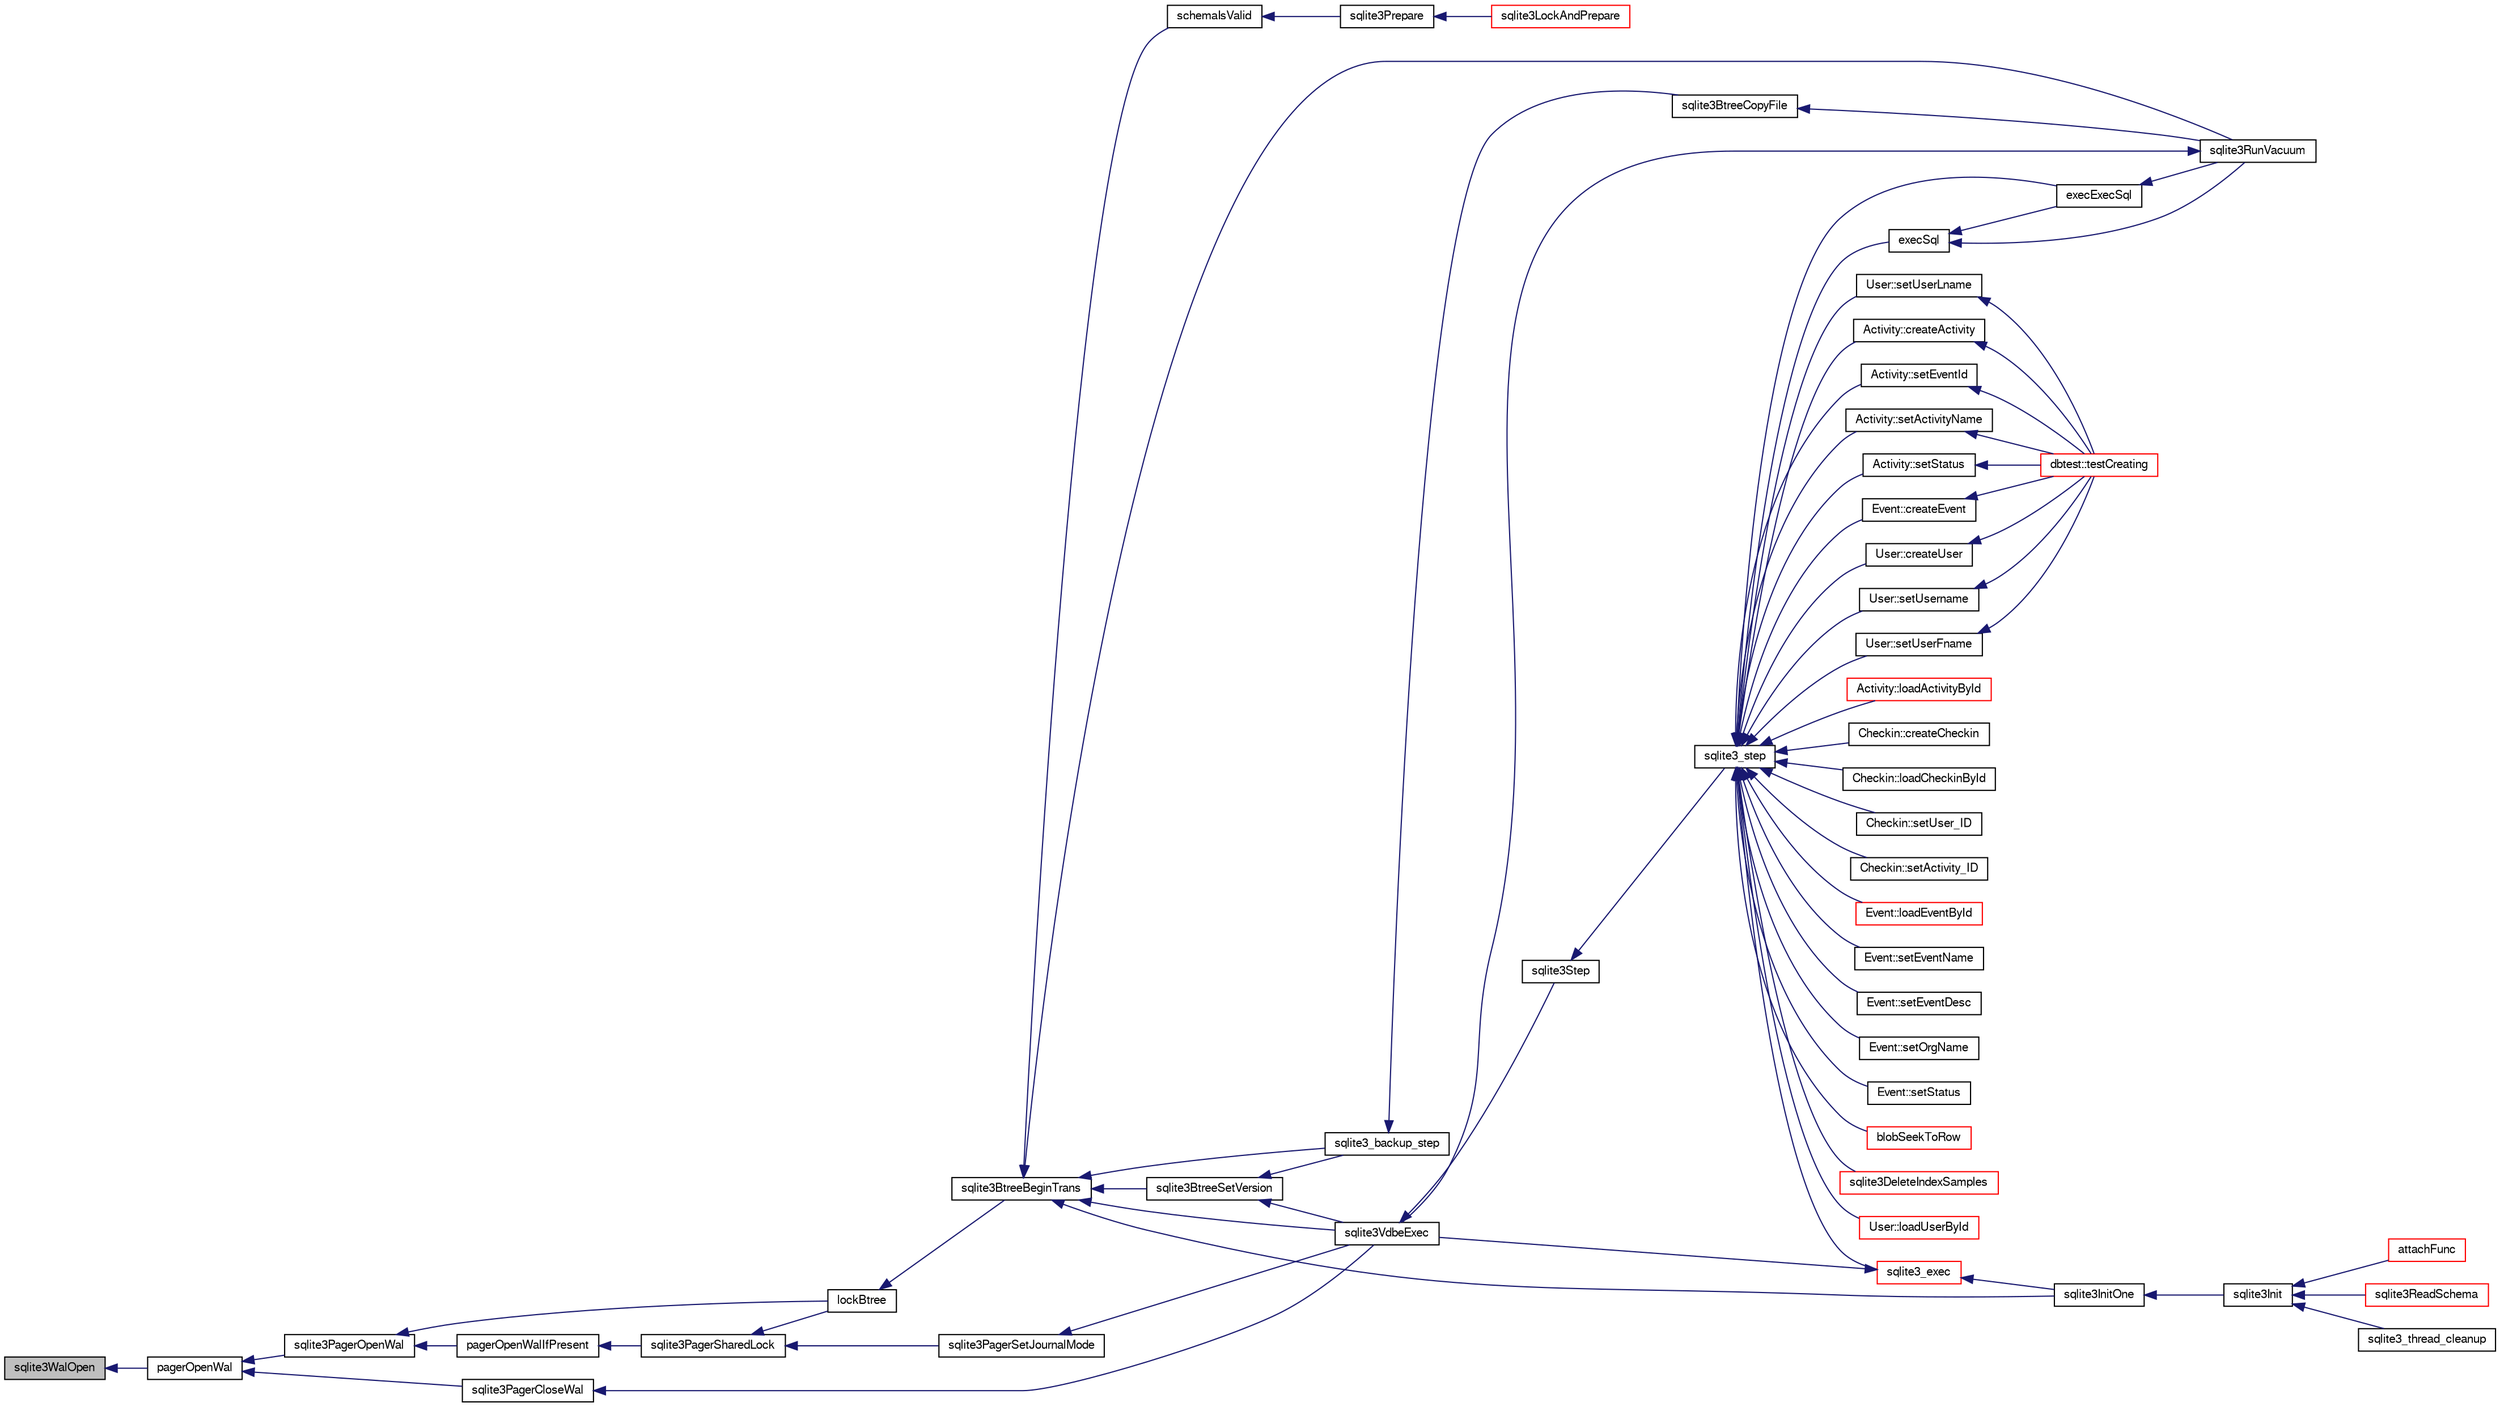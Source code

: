 digraph "sqlite3WalOpen"
{
  edge [fontname="FreeSans",fontsize="10",labelfontname="FreeSans",labelfontsize="10"];
  node [fontname="FreeSans",fontsize="10",shape=record];
  rankdir="LR";
  Node813911 [label="sqlite3WalOpen",height=0.2,width=0.4,color="black", fillcolor="grey75", style="filled", fontcolor="black"];
  Node813911 -> Node813912 [dir="back",color="midnightblue",fontsize="10",style="solid",fontname="FreeSans"];
  Node813912 [label="pagerOpenWal",height=0.2,width=0.4,color="black", fillcolor="white", style="filled",URL="$sqlite3_8c.html#acb6f84b34748805df0403a052d18eaf1"];
  Node813912 -> Node813913 [dir="back",color="midnightblue",fontsize="10",style="solid",fontname="FreeSans"];
  Node813913 [label="sqlite3PagerOpenWal",height=0.2,width=0.4,color="black", fillcolor="white", style="filled",URL="$sqlite3_8c.html#a5e4116ab2def31c2c36e557fc6811d0d"];
  Node813913 -> Node813914 [dir="back",color="midnightblue",fontsize="10",style="solid",fontname="FreeSans"];
  Node813914 [label="pagerOpenWalIfPresent",height=0.2,width=0.4,color="black", fillcolor="white", style="filled",URL="$sqlite3_8c.html#a53aeec46642c01ab2de938e8bd00b0e3"];
  Node813914 -> Node813915 [dir="back",color="midnightblue",fontsize="10",style="solid",fontname="FreeSans"];
  Node813915 [label="sqlite3PagerSharedLock",height=0.2,width=0.4,color="black", fillcolor="white", style="filled",URL="$sqlite3_8c.html#a58c197b629fb6eaacf96c7add57c70df"];
  Node813915 -> Node813916 [dir="back",color="midnightblue",fontsize="10",style="solid",fontname="FreeSans"];
  Node813916 [label="sqlite3PagerSetJournalMode",height=0.2,width=0.4,color="black", fillcolor="white", style="filled",URL="$sqlite3_8c.html#afb929a0a4553cda84de16180ddbd09f7"];
  Node813916 -> Node813917 [dir="back",color="midnightblue",fontsize="10",style="solid",fontname="FreeSans"];
  Node813917 [label="sqlite3VdbeExec",height=0.2,width=0.4,color="black", fillcolor="white", style="filled",URL="$sqlite3_8c.html#a8ce40a614bdc56719c4d642b1e4dfb21"];
  Node813917 -> Node813918 [dir="back",color="midnightblue",fontsize="10",style="solid",fontname="FreeSans"];
  Node813918 [label="sqlite3Step",height=0.2,width=0.4,color="black", fillcolor="white", style="filled",URL="$sqlite3_8c.html#a3f2872e873e2758a4beedad1d5113554"];
  Node813918 -> Node813919 [dir="back",color="midnightblue",fontsize="10",style="solid",fontname="FreeSans"];
  Node813919 [label="sqlite3_step",height=0.2,width=0.4,color="black", fillcolor="white", style="filled",URL="$sqlite3_8h.html#ac1e491ce36b7471eb28387f7d3c74334"];
  Node813919 -> Node813920 [dir="back",color="midnightblue",fontsize="10",style="solid",fontname="FreeSans"];
  Node813920 [label="Activity::createActivity",height=0.2,width=0.4,color="black", fillcolor="white", style="filled",URL="$classActivity.html#a813cc5e52c14ab49b39014c134e3425b"];
  Node813920 -> Node813921 [dir="back",color="midnightblue",fontsize="10",style="solid",fontname="FreeSans"];
  Node813921 [label="dbtest::testCreating",height=0.2,width=0.4,color="red", fillcolor="white", style="filled",URL="$classdbtest.html#a8193e88a7df657069c8a6bd09c8243b7"];
  Node813919 -> Node813923 [dir="back",color="midnightblue",fontsize="10",style="solid",fontname="FreeSans"];
  Node813923 [label="Activity::loadActivityById",height=0.2,width=0.4,color="red", fillcolor="white", style="filled",URL="$classActivity.html#abe4ffb4f08a47212ebf9013259d9e7fd"];
  Node813919 -> Node813925 [dir="back",color="midnightblue",fontsize="10",style="solid",fontname="FreeSans"];
  Node813925 [label="Activity::setEventId",height=0.2,width=0.4,color="black", fillcolor="white", style="filled",URL="$classActivity.html#adb1d0fd0d08f473e068f0a4086bfa9ca"];
  Node813925 -> Node813921 [dir="back",color="midnightblue",fontsize="10",style="solid",fontname="FreeSans"];
  Node813919 -> Node813926 [dir="back",color="midnightblue",fontsize="10",style="solid",fontname="FreeSans"];
  Node813926 [label="Activity::setActivityName",height=0.2,width=0.4,color="black", fillcolor="white", style="filled",URL="$classActivity.html#a62dc3737b33915a36086f9dd26d16a81"];
  Node813926 -> Node813921 [dir="back",color="midnightblue",fontsize="10",style="solid",fontname="FreeSans"];
  Node813919 -> Node813927 [dir="back",color="midnightblue",fontsize="10",style="solid",fontname="FreeSans"];
  Node813927 [label="Activity::setStatus",height=0.2,width=0.4,color="black", fillcolor="white", style="filled",URL="$classActivity.html#af618135a7738f4d2a7ee147a8ef912ea"];
  Node813927 -> Node813921 [dir="back",color="midnightblue",fontsize="10",style="solid",fontname="FreeSans"];
  Node813919 -> Node813928 [dir="back",color="midnightblue",fontsize="10",style="solid",fontname="FreeSans"];
  Node813928 [label="Checkin::createCheckin",height=0.2,width=0.4,color="black", fillcolor="white", style="filled",URL="$classCheckin.html#a4e40acdf7fff0e607f6de4f24f3a163c"];
  Node813919 -> Node813929 [dir="back",color="midnightblue",fontsize="10",style="solid",fontname="FreeSans"];
  Node813929 [label="Checkin::loadCheckinById",height=0.2,width=0.4,color="black", fillcolor="white", style="filled",URL="$classCheckin.html#a3461f70ea6c68475225f2a07f78a21e0"];
  Node813919 -> Node813930 [dir="back",color="midnightblue",fontsize="10",style="solid",fontname="FreeSans"];
  Node813930 [label="Checkin::setUser_ID",height=0.2,width=0.4,color="black", fillcolor="white", style="filled",URL="$classCheckin.html#a76ab640f4f912876dbebf183db5359c6"];
  Node813919 -> Node813931 [dir="back",color="midnightblue",fontsize="10",style="solid",fontname="FreeSans"];
  Node813931 [label="Checkin::setActivity_ID",height=0.2,width=0.4,color="black", fillcolor="white", style="filled",URL="$classCheckin.html#ab2ff3ec2604ec73a42af25874a00b232"];
  Node813919 -> Node813932 [dir="back",color="midnightblue",fontsize="10",style="solid",fontname="FreeSans"];
  Node813932 [label="Event::createEvent",height=0.2,width=0.4,color="black", fillcolor="white", style="filled",URL="$classEvent.html#a77adb9f4a46ffb32c2d931f0691f5903"];
  Node813932 -> Node813921 [dir="back",color="midnightblue",fontsize="10",style="solid",fontname="FreeSans"];
  Node813919 -> Node813933 [dir="back",color="midnightblue",fontsize="10",style="solid",fontname="FreeSans"];
  Node813933 [label="Event::loadEventById",height=0.2,width=0.4,color="red", fillcolor="white", style="filled",URL="$classEvent.html#afa66cea33f722dbeecb69cc98fdea055"];
  Node813919 -> Node813934 [dir="back",color="midnightblue",fontsize="10",style="solid",fontname="FreeSans"];
  Node813934 [label="Event::setEventName",height=0.2,width=0.4,color="black", fillcolor="white", style="filled",URL="$classEvent.html#a10596b6ca077df05184e30d62b08729d"];
  Node813919 -> Node813935 [dir="back",color="midnightblue",fontsize="10",style="solid",fontname="FreeSans"];
  Node813935 [label="Event::setEventDesc",height=0.2,width=0.4,color="black", fillcolor="white", style="filled",URL="$classEvent.html#ae36b8377dcae792f1c5c4726024c981b"];
  Node813919 -> Node813936 [dir="back",color="midnightblue",fontsize="10",style="solid",fontname="FreeSans"];
  Node813936 [label="Event::setOrgName",height=0.2,width=0.4,color="black", fillcolor="white", style="filled",URL="$classEvent.html#a19aac0f776bd764563a54977656cf680"];
  Node813919 -> Node813937 [dir="back",color="midnightblue",fontsize="10",style="solid",fontname="FreeSans"];
  Node813937 [label="Event::setStatus",height=0.2,width=0.4,color="black", fillcolor="white", style="filled",URL="$classEvent.html#ab0a6b9285af0f4172eb841e2b80f8972"];
  Node813919 -> Node813938 [dir="back",color="midnightblue",fontsize="10",style="solid",fontname="FreeSans"];
  Node813938 [label="blobSeekToRow",height=0.2,width=0.4,color="red", fillcolor="white", style="filled",URL="$sqlite3_8c.html#afff57e13332b98c8a44a7cebe38962ab"];
  Node813919 -> Node813941 [dir="back",color="midnightblue",fontsize="10",style="solid",fontname="FreeSans"];
  Node813941 [label="sqlite3DeleteIndexSamples",height=0.2,width=0.4,color="red", fillcolor="white", style="filled",URL="$sqlite3_8c.html#aaeda0302fbf61397ec009f65bed047ef"];
  Node813919 -> Node814110 [dir="back",color="midnightblue",fontsize="10",style="solid",fontname="FreeSans"];
  Node814110 [label="sqlite3_exec",height=0.2,width=0.4,color="red", fillcolor="white", style="filled",URL="$sqlite3_8h.html#a97487ec8150e0bcc8fa392ab8f0e24db"];
  Node814110 -> Node813917 [dir="back",color="midnightblue",fontsize="10",style="solid",fontname="FreeSans"];
  Node814110 -> Node813943 [dir="back",color="midnightblue",fontsize="10",style="solid",fontname="FreeSans"];
  Node813943 [label="sqlite3InitOne",height=0.2,width=0.4,color="black", fillcolor="white", style="filled",URL="$sqlite3_8c.html#ac4318b25df65269906b0379251fe9b85"];
  Node813943 -> Node813944 [dir="back",color="midnightblue",fontsize="10",style="solid",fontname="FreeSans"];
  Node813944 [label="sqlite3Init",height=0.2,width=0.4,color="black", fillcolor="white", style="filled",URL="$sqlite3_8c.html#aed74e3dc765631a833f522f425ff5a48"];
  Node813944 -> Node813945 [dir="back",color="midnightblue",fontsize="10",style="solid",fontname="FreeSans"];
  Node813945 [label="attachFunc",height=0.2,width=0.4,color="red", fillcolor="white", style="filled",URL="$sqlite3_8c.html#a69cb751a7da501b9a0aa37e0d7c3eaf7"];
  Node813944 -> Node813949 [dir="back",color="midnightblue",fontsize="10",style="solid",fontname="FreeSans"];
  Node813949 [label="sqlite3ReadSchema",height=0.2,width=0.4,color="red", fillcolor="white", style="filled",URL="$sqlite3_8c.html#ac41a97f30334f7d35b2b5713097eca90"];
  Node813944 -> Node814043 [dir="back",color="midnightblue",fontsize="10",style="solid",fontname="FreeSans"];
  Node814043 [label="sqlite3_thread_cleanup",height=0.2,width=0.4,color="black", fillcolor="white", style="filled",URL="$sqlite3_8h.html#a34980c829db84f02e1a1599063469f06"];
  Node813919 -> Node814101 [dir="back",color="midnightblue",fontsize="10",style="solid",fontname="FreeSans"];
  Node814101 [label="execSql",height=0.2,width=0.4,color="black", fillcolor="white", style="filled",URL="$sqlite3_8c.html#a7d16651b98a110662f4c265eff0246cb"];
  Node814101 -> Node814102 [dir="back",color="midnightblue",fontsize="10",style="solid",fontname="FreeSans"];
  Node814102 [label="execExecSql",height=0.2,width=0.4,color="black", fillcolor="white", style="filled",URL="$sqlite3_8c.html#ac1be09a6c047f21133d16378d301e0d4"];
  Node814102 -> Node814103 [dir="back",color="midnightblue",fontsize="10",style="solid",fontname="FreeSans"];
  Node814103 [label="sqlite3RunVacuum",height=0.2,width=0.4,color="black", fillcolor="white", style="filled",URL="$sqlite3_8c.html#a5e83ddc7b3e7e8e79ad5d1fc92de1d2f"];
  Node814103 -> Node813917 [dir="back",color="midnightblue",fontsize="10",style="solid",fontname="FreeSans"];
  Node814101 -> Node814103 [dir="back",color="midnightblue",fontsize="10",style="solid",fontname="FreeSans"];
  Node813919 -> Node814102 [dir="back",color="midnightblue",fontsize="10",style="solid",fontname="FreeSans"];
  Node813919 -> Node814104 [dir="back",color="midnightblue",fontsize="10",style="solid",fontname="FreeSans"];
  Node814104 [label="User::createUser",height=0.2,width=0.4,color="black", fillcolor="white", style="filled",URL="$classUser.html#a22ed673939e8cc0a136130b809bba513"];
  Node814104 -> Node813921 [dir="back",color="midnightblue",fontsize="10",style="solid",fontname="FreeSans"];
  Node813919 -> Node814105 [dir="back",color="midnightblue",fontsize="10",style="solid",fontname="FreeSans"];
  Node814105 [label="User::loadUserById",height=0.2,width=0.4,color="red", fillcolor="white", style="filled",URL="$classUser.html#a863377665b7fb83c5547dcf9727f5092"];
  Node813919 -> Node814106 [dir="back",color="midnightblue",fontsize="10",style="solid",fontname="FreeSans"];
  Node814106 [label="User::setUsername",height=0.2,width=0.4,color="black", fillcolor="white", style="filled",URL="$classUser.html#aa0497022a136cb78de785b0a39ae60b1"];
  Node814106 -> Node813921 [dir="back",color="midnightblue",fontsize="10",style="solid",fontname="FreeSans"];
  Node813919 -> Node814107 [dir="back",color="midnightblue",fontsize="10",style="solid",fontname="FreeSans"];
  Node814107 [label="User::setUserFname",height=0.2,width=0.4,color="black", fillcolor="white", style="filled",URL="$classUser.html#a72657eb55cd0ca437b4841a43f19912f"];
  Node814107 -> Node813921 [dir="back",color="midnightblue",fontsize="10",style="solid",fontname="FreeSans"];
  Node813919 -> Node814108 [dir="back",color="midnightblue",fontsize="10",style="solid",fontname="FreeSans"];
  Node814108 [label="User::setUserLname",height=0.2,width=0.4,color="black", fillcolor="white", style="filled",URL="$classUser.html#aa25973387e5afe1aa6f60dd6545e33b5"];
  Node814108 -> Node813921 [dir="back",color="midnightblue",fontsize="10",style="solid",fontname="FreeSans"];
  Node813915 -> Node814178 [dir="back",color="midnightblue",fontsize="10",style="solid",fontname="FreeSans"];
  Node814178 [label="lockBtree",height=0.2,width=0.4,color="black", fillcolor="white", style="filled",URL="$sqlite3_8c.html#a5b808194d3178be15705a420265cee9d"];
  Node814178 -> Node814179 [dir="back",color="midnightblue",fontsize="10",style="solid",fontname="FreeSans"];
  Node814179 [label="sqlite3BtreeBeginTrans",height=0.2,width=0.4,color="black", fillcolor="white", style="filled",URL="$sqlite3_8c.html#a52d6706df15c67c22aa7d0e290c16bf5"];
  Node814179 -> Node814180 [dir="back",color="midnightblue",fontsize="10",style="solid",fontname="FreeSans"];
  Node814180 [label="sqlite3BtreeSetVersion",height=0.2,width=0.4,color="black", fillcolor="white", style="filled",URL="$sqlite3_8c.html#a2db3061b5c557699a47415ca0342ba01"];
  Node814180 -> Node814130 [dir="back",color="midnightblue",fontsize="10",style="solid",fontname="FreeSans"];
  Node814130 [label="sqlite3_backup_step",height=0.2,width=0.4,color="black", fillcolor="white", style="filled",URL="$sqlite3_8h.html#a1699b75e98d082eebc465a9e64c35269"];
  Node814130 -> Node814131 [dir="back",color="midnightblue",fontsize="10",style="solid",fontname="FreeSans"];
  Node814131 [label="sqlite3BtreeCopyFile",height=0.2,width=0.4,color="black", fillcolor="white", style="filled",URL="$sqlite3_8c.html#a4d9e19a79f0d5c1dfcef0bd137ae83f9"];
  Node814131 -> Node814103 [dir="back",color="midnightblue",fontsize="10",style="solid",fontname="FreeSans"];
  Node814180 -> Node813917 [dir="back",color="midnightblue",fontsize="10",style="solid",fontname="FreeSans"];
  Node814179 -> Node814130 [dir="back",color="midnightblue",fontsize="10",style="solid",fontname="FreeSans"];
  Node814179 -> Node813917 [dir="back",color="midnightblue",fontsize="10",style="solid",fontname="FreeSans"];
  Node814179 -> Node813943 [dir="back",color="midnightblue",fontsize="10",style="solid",fontname="FreeSans"];
  Node814179 -> Node814128 [dir="back",color="midnightblue",fontsize="10",style="solid",fontname="FreeSans"];
  Node814128 [label="schemaIsValid",height=0.2,width=0.4,color="black", fillcolor="white", style="filled",URL="$sqlite3_8c.html#a7c466fe28e7ca6f46b8bf72c46d9738d"];
  Node814128 -> Node814096 [dir="back",color="midnightblue",fontsize="10",style="solid",fontname="FreeSans"];
  Node814096 [label="sqlite3Prepare",height=0.2,width=0.4,color="black", fillcolor="white", style="filled",URL="$sqlite3_8c.html#acb25890858d0bf4b12eb7aae569f0c7b"];
  Node814096 -> Node814097 [dir="back",color="midnightblue",fontsize="10",style="solid",fontname="FreeSans"];
  Node814097 [label="sqlite3LockAndPrepare",height=0.2,width=0.4,color="red", fillcolor="white", style="filled",URL="$sqlite3_8c.html#a5db1ec5589aa2b02c6d979211a8789bd"];
  Node814179 -> Node814103 [dir="back",color="midnightblue",fontsize="10",style="solid",fontname="FreeSans"];
  Node813913 -> Node814178 [dir="back",color="midnightblue",fontsize="10",style="solid",fontname="FreeSans"];
  Node813912 -> Node814181 [dir="back",color="midnightblue",fontsize="10",style="solid",fontname="FreeSans"];
  Node814181 [label="sqlite3PagerCloseWal",height=0.2,width=0.4,color="black", fillcolor="white", style="filled",URL="$sqlite3_8c.html#ac62d7d3d29214a7cad25fdd88e7c7a74"];
  Node814181 -> Node813917 [dir="back",color="midnightblue",fontsize="10",style="solid",fontname="FreeSans"];
}
